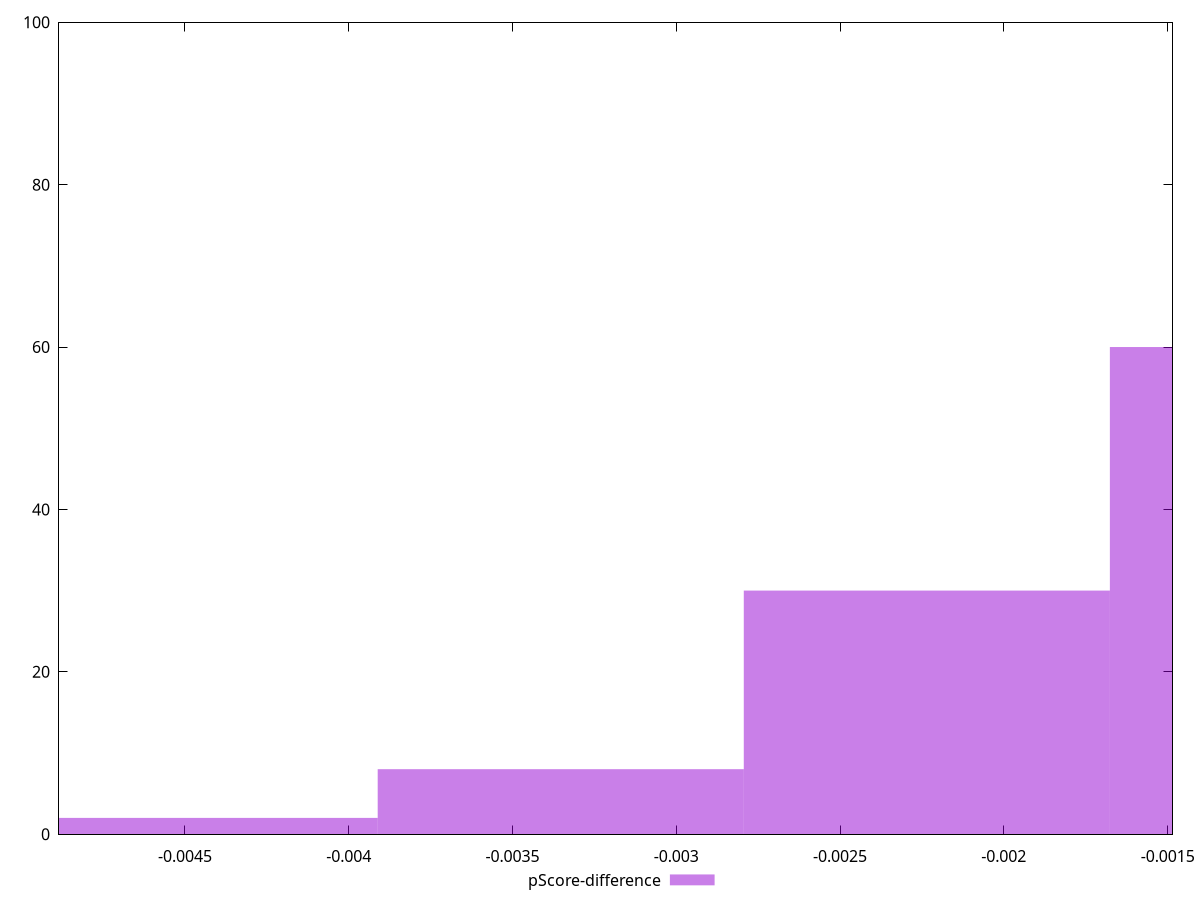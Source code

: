 reset

$pScoreDifference <<EOF
-0.004470285789476237 2
-0.0011175714473690593 60
-0.0022351428947381185 30
-0.003352714342107178 8
EOF

set key outside below
set boxwidth 0.0011175714473690593
set xrange [-0.004884394041169249:-0.0014851829109008285]
set yrange [0:100]
set trange [0:100]
set style fill transparent solid 0.5 noborder
set terminal svg size 640, 490 enhanced background rgb 'white'
set output "report_00025_2021-02-22T21:38:55.199Z/first-cpu-idle/samples/pages+cached+noadtech+nomedia+nocss/pScore-difference/histogram.svg"

plot $pScoreDifference title "pScore-difference" with boxes

reset
